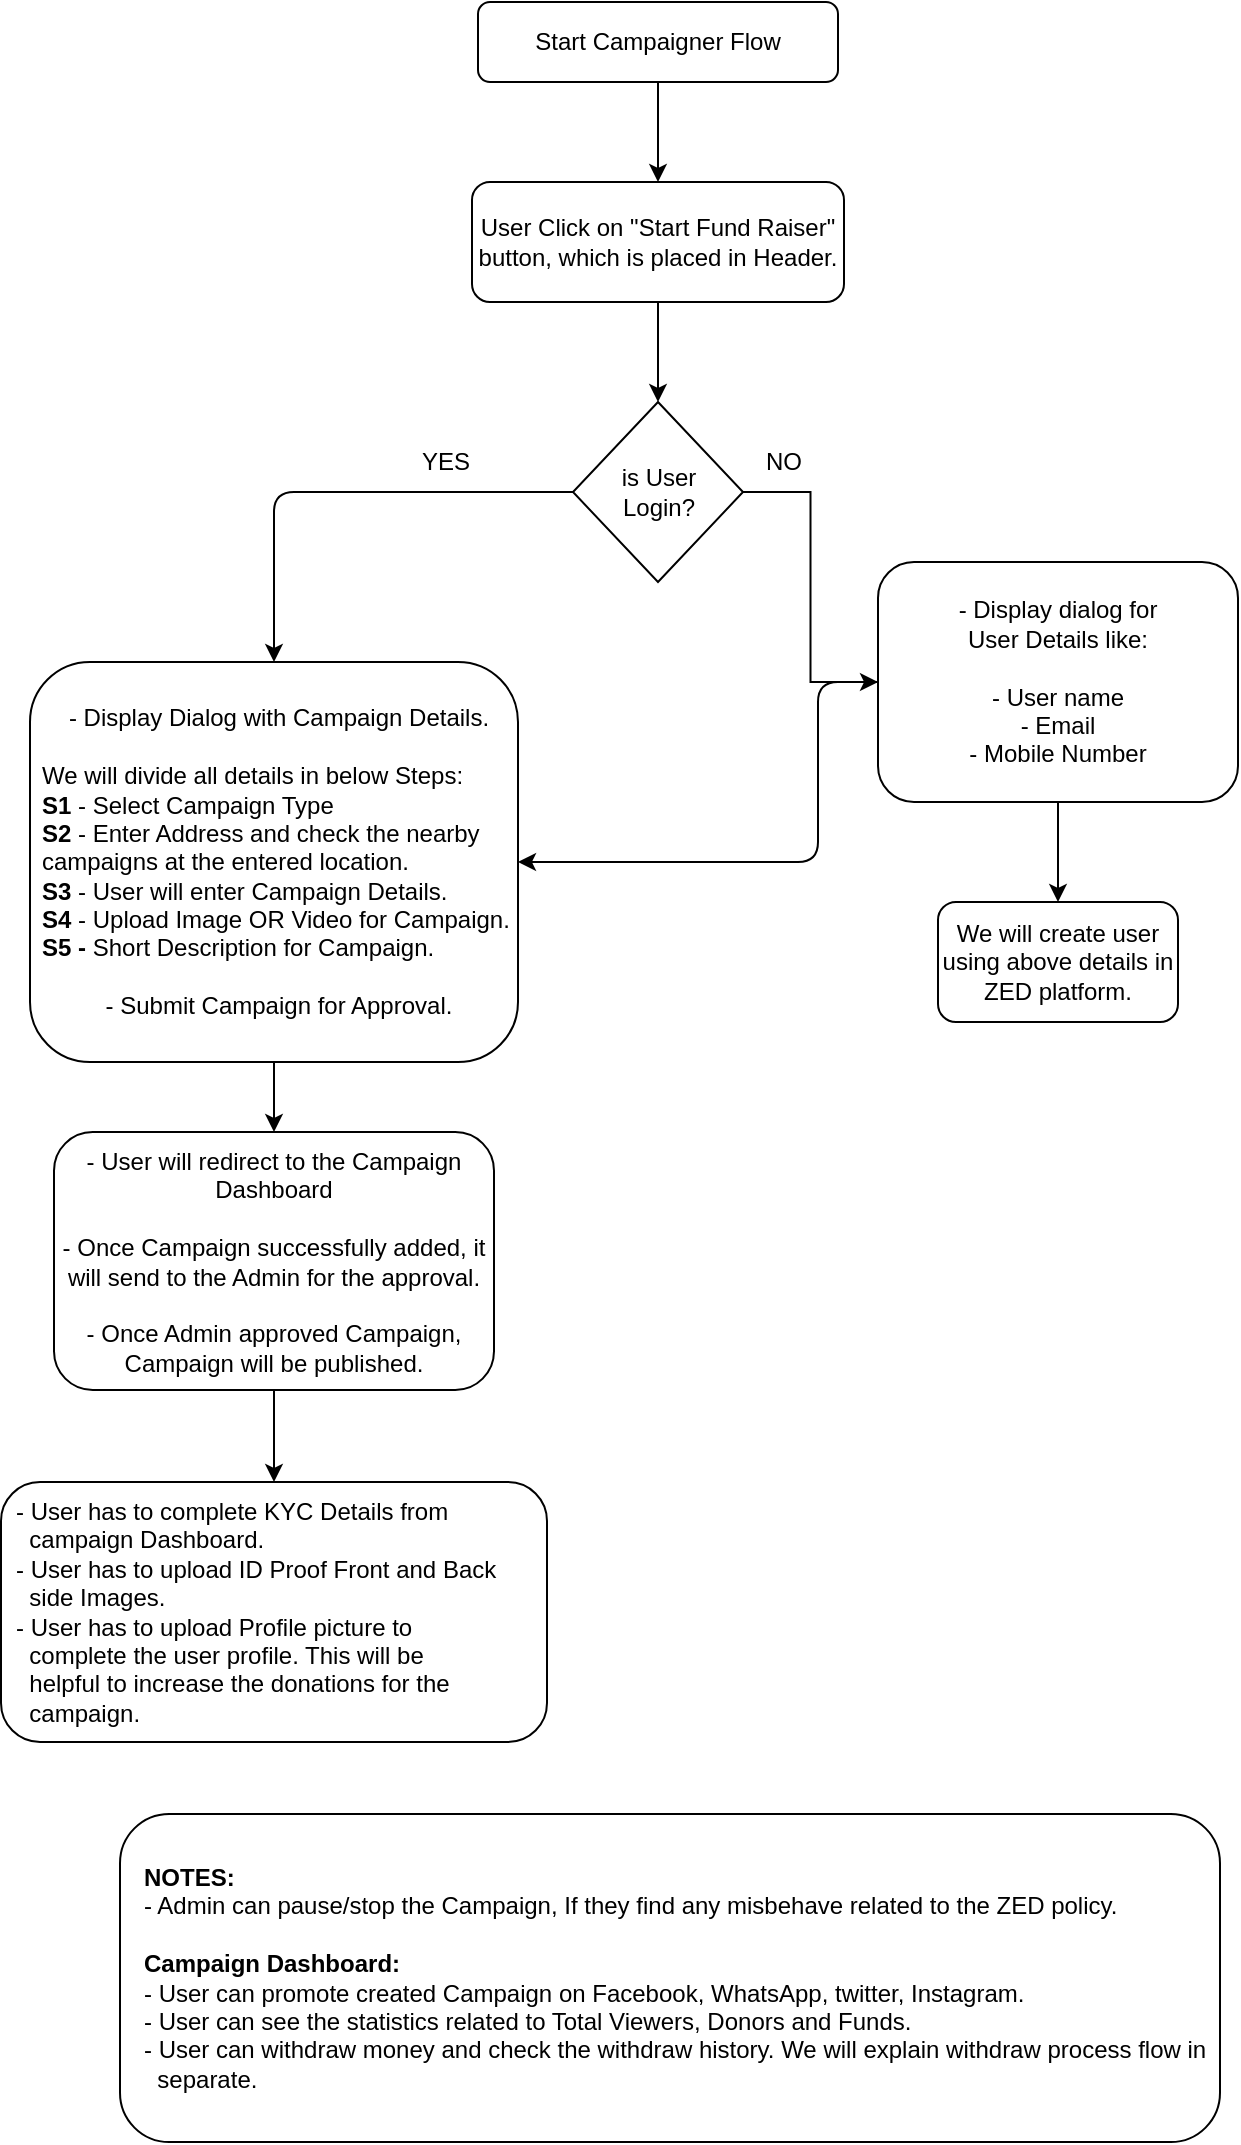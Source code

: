 <mxfile version="13.10.0" type="device"><diagram id="3fWhn-ALz4xat6R-bNcf" name="Page-1"><mxGraphModel dx="1186" dy="636" grid="1" gridSize="10" guides="1" tooltips="1" connect="1" arrows="1" fold="1" page="1" pageScale="1" pageWidth="827" pageHeight="1169" math="0" shadow="0"><root><mxCell id="0"/><mxCell id="1" parent="0"/><mxCell id="wMaAjhQV0wLsFhIOrgC5-20" value="" style="edgeStyle=orthogonalEdgeStyle;rounded=0;orthogonalLoop=1;jettySize=auto;html=1;" parent="1" source="wMaAjhQV0wLsFhIOrgC5-1" target="wMaAjhQV0wLsFhIOrgC5-19" edge="1"><mxGeometry relative="1" as="geometry"/></mxCell><mxCell id="wMaAjhQV0wLsFhIOrgC5-1" value="Start Campaigner Flow" style="rounded=1;whiteSpace=wrap;html=1;" parent="1" vertex="1"><mxGeometry x="324" y="20" width="180" height="40" as="geometry"/></mxCell><mxCell id="wMaAjhQV0wLsFhIOrgC5-7" value="" style="edgeStyle=orthogonalEdgeStyle;rounded=0;orthogonalLoop=1;jettySize=auto;html=1;" parent="1" source="wMaAjhQV0wLsFhIOrgC5-2" target="wMaAjhQV0wLsFhIOrgC5-6" edge="1"><mxGeometry relative="1" as="geometry"/></mxCell><mxCell id="wMaAjhQV0wLsFhIOrgC5-2" value="is User &lt;br&gt;Login?" style="rhombus;whiteSpace=wrap;html=1;" parent="1" vertex="1"><mxGeometry x="371.5" y="220" width="85" height="90" as="geometry"/></mxCell><mxCell id="wMaAjhQV0wLsFhIOrgC5-13" value="" style="edgeStyle=orthogonalEdgeStyle;rounded=0;orthogonalLoop=1;jettySize=auto;html=1;" parent="1" source="wMaAjhQV0wLsFhIOrgC5-4" target="wMaAjhQV0wLsFhIOrgC5-12" edge="1"><mxGeometry relative="1" as="geometry"/></mxCell><mxCell id="wMaAjhQV0wLsFhIOrgC5-4" value="- Display Dialog with Campaign Details.&lt;br&gt;&lt;br&gt;&lt;div style=&quot;text-align: left&quot;&gt;&lt;span&gt;We will divide all details in below Steps:&lt;/span&gt;&lt;/div&gt;&lt;div style=&quot;text-align: left&quot;&gt;&lt;b&gt;S1&lt;/b&gt;&lt;span&gt; - Select Campaign Type&lt;/span&gt;&lt;/div&gt;&lt;b&gt;&lt;div style=&quot;text-align: left&quot;&gt;&lt;b&gt;S2&lt;/b&gt;&lt;span style=&quot;font-weight: normal&quot;&gt; - Enter Address and check the nearby campaigns at the entered location.&amp;nbsp;&amp;nbsp;&lt;/span&gt;&lt;/div&gt;&lt;/b&gt;&lt;b&gt;&lt;div style=&quot;text-align: left&quot;&gt;&lt;b&gt;S3&lt;/b&gt;&lt;span style=&quot;font-weight: normal&quot;&gt;&amp;nbsp;- User will enter Campaign Details.&lt;/span&gt;&lt;/div&gt;&lt;/b&gt;&lt;b&gt;&lt;div style=&quot;text-align: left&quot;&gt;&lt;b&gt;S4&lt;/b&gt;&lt;span style=&quot;font-weight: normal&quot;&gt; - Upload Image OR Video for Campaign.&lt;/span&gt;&lt;/div&gt;&lt;/b&gt;&lt;b&gt;&lt;div style=&quot;text-align: left&quot;&gt;&lt;b&gt;S5 - &lt;/b&gt;&lt;span style=&quot;font-weight: normal&quot;&gt;Short Description for Campaign.&lt;/span&gt;&lt;/div&gt;&lt;/b&gt;&lt;div style=&quot;text-align: left&quot;&gt;&lt;br&gt;&lt;/div&gt;- Submit Campaign for Approval." style="rounded=1;whiteSpace=wrap;html=1;spacingLeft=5;" parent="1" vertex="1"><mxGeometry x="100" y="350" width="244" height="200" as="geometry"/></mxCell><mxCell id="wMaAjhQV0wLsFhIOrgC5-5" value="" style="endArrow=classic;html=1;exitX=0;exitY=0.5;exitDx=0;exitDy=0;entryX=0.5;entryY=0;entryDx=0;entryDy=0;" parent="1" source="wMaAjhQV0wLsFhIOrgC5-2" target="wMaAjhQV0wLsFhIOrgC5-4" edge="1"><mxGeometry width="50" height="50" relative="1" as="geometry"><mxPoint x="404" y="390" as="sourcePoint"/><mxPoint x="454" y="340" as="targetPoint"/><Array as="points"><mxPoint x="222" y="265"/></Array></mxGeometry></mxCell><mxCell id="wMaAjhQV0wLsFhIOrgC5-10" value="" style="edgeStyle=orthogonalEdgeStyle;rounded=0;orthogonalLoop=1;jettySize=auto;html=1;" parent="1" source="wMaAjhQV0wLsFhIOrgC5-6" target="wMaAjhQV0wLsFhIOrgC5-8" edge="1"><mxGeometry relative="1" as="geometry"/></mxCell><mxCell id="wMaAjhQV0wLsFhIOrgC5-6" value="- Display dialog for &lt;br&gt;User Details like:&lt;br&gt;&lt;br&gt;- User name&lt;br&gt;- Email&lt;br&gt;- Mobile Number" style="rounded=1;whiteSpace=wrap;html=1;" parent="1" vertex="1"><mxGeometry x="524" y="300" width="180" height="120" as="geometry"/></mxCell><mxCell id="wMaAjhQV0wLsFhIOrgC5-8" value="We will create user using above details in ZED platform." style="rounded=1;whiteSpace=wrap;html=1;" parent="1" vertex="1"><mxGeometry x="554" y="470" width="120" height="60" as="geometry"/></mxCell><mxCell id="wMaAjhQV0wLsFhIOrgC5-11" value="" style="endArrow=classic;html=1;exitX=0;exitY=0.5;exitDx=0;exitDy=0;entryX=1;entryY=0.5;entryDx=0;entryDy=0;" parent="1" source="wMaAjhQV0wLsFhIOrgC5-6" target="wMaAjhQV0wLsFhIOrgC5-4" edge="1"><mxGeometry width="50" height="50" relative="1" as="geometry"><mxPoint x="444" y="450" as="sourcePoint"/><mxPoint x="494" y="400" as="targetPoint"/><Array as="points"><mxPoint x="494" y="360"/><mxPoint x="494" y="450"/></Array></mxGeometry></mxCell><mxCell id="wMaAjhQV0wLsFhIOrgC5-15" value="" style="edgeStyle=orthogonalEdgeStyle;rounded=0;orthogonalLoop=1;jettySize=auto;html=1;" parent="1" source="wMaAjhQV0wLsFhIOrgC5-12" target="wMaAjhQV0wLsFhIOrgC5-14" edge="1"><mxGeometry relative="1" as="geometry"/></mxCell><mxCell id="wMaAjhQV0wLsFhIOrgC5-12" value="- User will redirect to the Campaign Dashboard&lt;br&gt;&lt;br&gt;- Once Campaign successfully added, it will send to the Admin for the approval.&lt;br&gt;&lt;br&gt;- Once Admin approved Campaign, Campaign will be published." style="rounded=1;whiteSpace=wrap;html=1;" parent="1" vertex="1"><mxGeometry x="112" y="585" width="220" height="129" as="geometry"/></mxCell><mxCell id="wMaAjhQV0wLsFhIOrgC5-14" value="- User has to complete KYC Details from &lt;br&gt;&amp;nbsp; campaign Dashboard.&lt;br&gt;- User has to upload ID Proof Front and Back &lt;br&gt;&amp;nbsp; side Images.&lt;br&gt;- User has to upload Profile picture to &lt;br&gt;&amp;nbsp; complete the user profile. This will be &lt;br&gt;&amp;nbsp; helpful to increase the donations for the &lt;br&gt;&amp;nbsp; campaign." style="rounded=1;whiteSpace=wrap;html=1;align=left;spacingLeft=5;" parent="1" vertex="1"><mxGeometry x="85.5" y="760" width="273" height="130" as="geometry"/></mxCell><mxCell id="wMaAjhQV0wLsFhIOrgC5-16" value="&lt;b&gt;NOTES:&lt;/b&gt;&lt;br&gt;- Admin can pause/stop the Campaign, If they find any misbehave related to the ZED policy.&lt;br&gt;&lt;br&gt;&lt;b&gt;Campaign Dashboard:&lt;/b&gt;&lt;br&gt;-&lt;b&gt; &lt;/b&gt;User can promote created Campaign on Facebook, WhatsApp, twitter, Instagram.&lt;br&gt;- User can see the statistics related to Total Viewers, Donors and Funds.&lt;br&gt;- User can withdraw money and check the withdraw history. We will explain withdraw process flow in &lt;br&gt;&amp;nbsp; separate." style="rounded=1;whiteSpace=wrap;html=1;align=left;spacingLeft=10;" parent="1" vertex="1"><mxGeometry x="145" y="926" width="550" height="164" as="geometry"/></mxCell><mxCell id="wMaAjhQV0wLsFhIOrgC5-17" value="YES" style="text;html=1;strokeColor=none;fillColor=none;align=center;verticalAlign=middle;whiteSpace=wrap;rounded=0;" parent="1" vertex="1"><mxGeometry x="288" y="240" width="40" height="20" as="geometry"/></mxCell><mxCell id="wMaAjhQV0wLsFhIOrgC5-18" value="NO" style="text;html=1;strokeColor=none;fillColor=none;align=center;verticalAlign=middle;whiteSpace=wrap;rounded=0;" parent="1" vertex="1"><mxGeometry x="456.5" y="240" width="40" height="20" as="geometry"/></mxCell><mxCell id="wMaAjhQV0wLsFhIOrgC5-22" value="" style="edgeStyle=orthogonalEdgeStyle;rounded=0;orthogonalLoop=1;jettySize=auto;html=1;" parent="1" source="wMaAjhQV0wLsFhIOrgC5-19" target="wMaAjhQV0wLsFhIOrgC5-2" edge="1"><mxGeometry relative="1" as="geometry"/></mxCell><mxCell id="wMaAjhQV0wLsFhIOrgC5-19" value="User Click on &quot;Start Fund Raiser&quot; button, which is placed in Header." style="rounded=1;whiteSpace=wrap;html=1;" parent="1" vertex="1"><mxGeometry x="321" y="110" width="186" height="60" as="geometry"/></mxCell></root></mxGraphModel></diagram></mxfile>